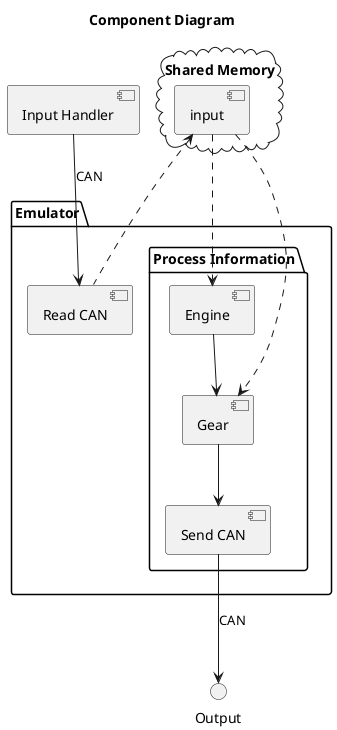 @startuml
title Component Diagram
package "Emulator"{
    [Read CAN]
    package "Process Information" {
        [Engine]
        [Gear]
        [Send CAN] 
    }    
}
cloud "Shared Memory"{
    [input]
}

[Input Handler] --> [Read CAN] : CAN
[input] <.. [Read CAN]

[input] ..> [Engine]
[Engine] --> [Gear]
[input] ..> [Gear]
[Gear] --> [Send CAN]
[Send CAN] --> Output : CAN

@enduml